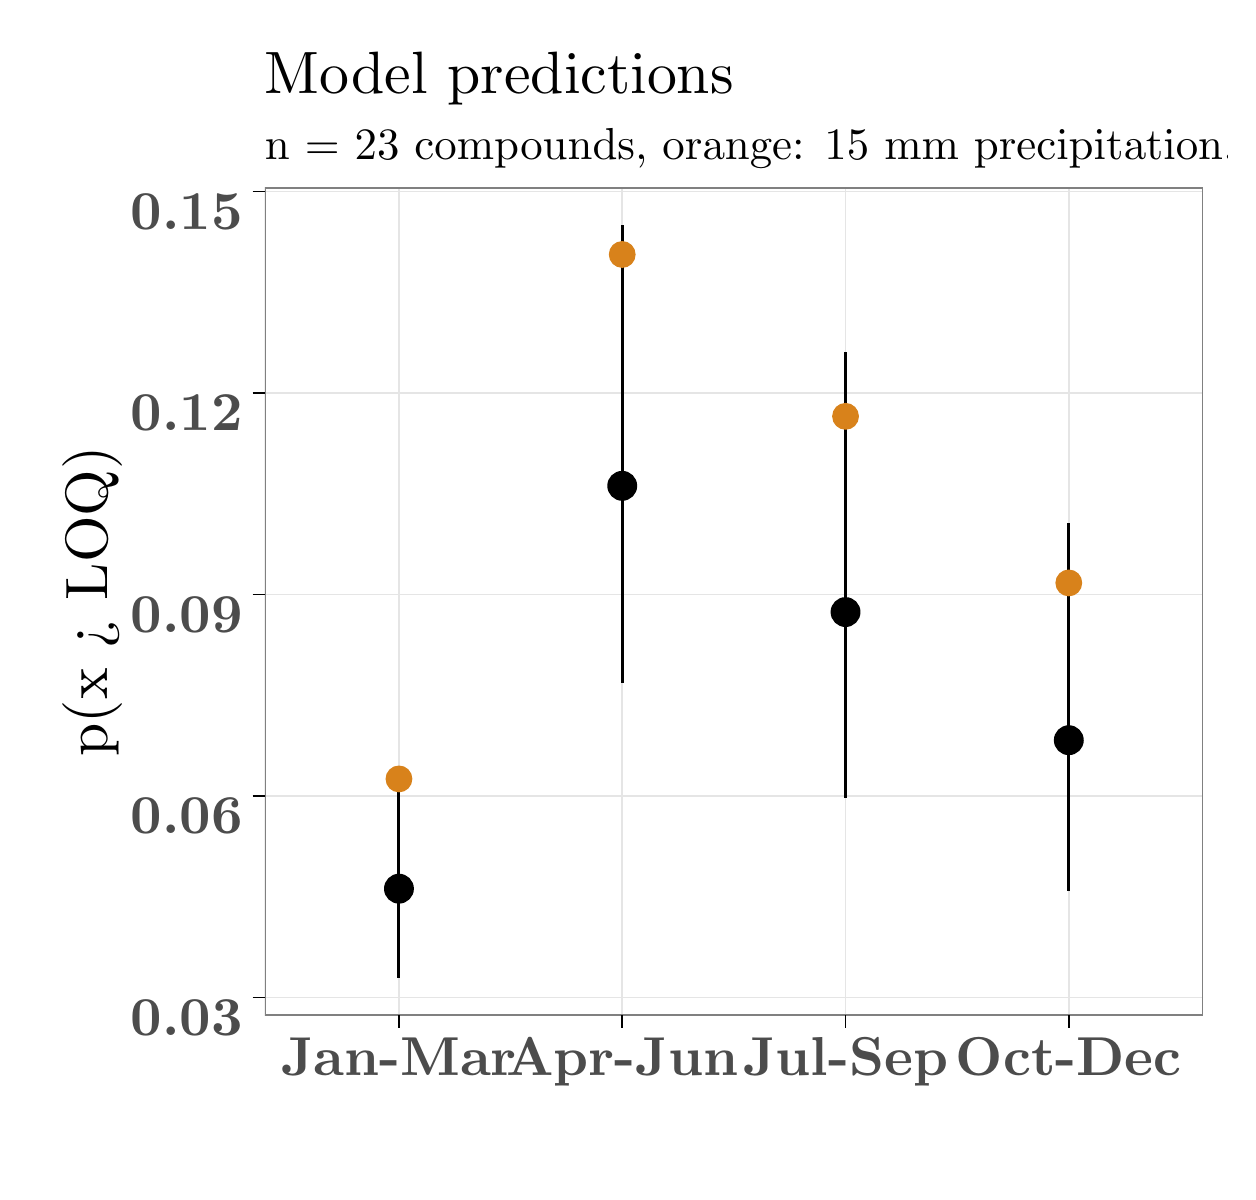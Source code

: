 % Created by tikzDevice version 0.10.1 on 2017-01-17 15:49:33
% !TEX encoding = UTF-8 Unicode
\begin{tikzpicture}[x=1pt,y=1pt]
\definecolor{fillColor}{RGB}{255,255,255}
\path[use as bounding box,fill=fillColor,fill opacity=0.00] (0,0) rectangle (433.62,413.29);
\begin{scope}
\path[clip] (  0.00,  0.00) rectangle (433.62,413.29);
\definecolor{drawColor}{RGB}{255,255,255}
\definecolor{fillColor}{RGB}{255,255,255}

\path[draw=drawColor,line width= 0.6pt,line join=round,line cap=round,fill=fillColor] (  0.00,  0.00) rectangle (433.62,413.29);
\end{scope}
\begin{scope}
\path[clip] ( 85.75, 56.44) rectangle (424.62,355.47);
\definecolor{fillColor}{RGB}{255,255,255}

\path[fill=fillColor] ( 85.75, 56.44) rectangle (424.62,355.47);
\definecolor{drawColor}{gray}{0.90}

\path[draw=drawColor,line width= 0.6pt,line join=round] ( 85.75, 62.90) --
	(424.62, 62.90);

\path[draw=drawColor,line width= 0.6pt,line join=round] ( 85.75,135.69) --
	(424.62,135.69);

\path[draw=drawColor,line width= 0.6pt,line join=round] ( 85.75,208.48) --
	(424.62,208.48);

\path[draw=drawColor,line width= 0.6pt,line join=round] ( 85.75,281.27) --
	(424.62,281.27);

\path[draw=drawColor,line width= 0.6pt,line join=round] ( 85.75,354.06) --
	(424.62,354.06);

\path[draw=drawColor,line width= 0.6pt,line join=round] (376.21, 56.44) --
	(376.21,355.47);

\path[draw=drawColor,line width= 0.6pt,line join=round] (295.53, 56.44) --
	(295.53,355.47);

\path[draw=drawColor,line width= 0.6pt,line join=round] (214.84, 56.44) --
	(214.84,355.47);

\path[draw=drawColor,line width= 0.6pt,line join=round] (134.16, 56.44) --
	(134.16,355.47);
\definecolor{drawColor}{RGB}{0,0,0}

\path[draw=drawColor,line width= 1.1pt,line join=round] (134.16, 70.03) -- (134.16,146.33);

\path[draw=drawColor,line width= 1.1pt,line join=round] (214.84,176.52) -- (214.84,341.88);

\path[draw=drawColor,line width= 1.1pt,line join=round] (295.53,135.00) -- (295.53,296.15);

\path[draw=drawColor,line width= 1.1pt,line join=round] (376.21,101.34) -- (376.21,234.15);
\definecolor{fillColor}{RGB}{0,0,0}

\path[draw=drawColor,line width= 0.8pt,line join=round,line cap=round,fill=fillColor] (134.16,102.16) circle (  5.00);

\path[draw=drawColor,line width= 0.8pt,line join=round,line cap=round,fill=fillColor] (214.84,247.73) circle (  5.00);

\path[draw=drawColor,line width= 0.8pt,line join=round,line cap=round,fill=fillColor] (295.53,202.12) circle (  5.00);

\path[draw=drawColor,line width= 0.8pt,line join=round,line cap=round,fill=fillColor] (376.21,155.82) circle (  5.00);
\definecolor{drawColor}{RGB}{216,130,27}
\definecolor{fillColor}{RGB}{216,130,27}

\path[draw=drawColor,line width= 0.4pt,line join=round,line cap=round,fill=fillColor] (134.16,141.82) circle (  4.64);

\path[draw=drawColor,line width= 0.4pt,line join=round,line cap=round,fill=fillColor] (214.84,331.33) circle (  4.64);

\path[draw=drawColor,line width= 0.4pt,line join=round,line cap=round,fill=fillColor] (295.53,272.84) circle (  4.64);

\path[draw=drawColor,line width= 0.4pt,line join=round,line cap=round,fill=fillColor] (376.21,212.65) circle (  4.64);
\definecolor{drawColor}{gray}{0.50}

\path[draw=drawColor,line width= 0.6pt,line join=round,line cap=round] ( 85.75, 56.44) rectangle (424.62,355.47);
\end{scope}
\begin{scope}
\path[clip] (  0.00,  0.00) rectangle (433.62,413.29);
\definecolor{drawColor}{gray}{0.30}

\node[text=drawColor,anchor=base east,inner sep=0pt, outer sep=0pt, scale=  1.98] at ( 77.65, 49.23) {\bfseries 0.03};

\node[text=drawColor,anchor=base east,inner sep=0pt, outer sep=0pt, scale=  1.98] at ( 77.65,122.03) {\bfseries 0.06};

\node[text=drawColor,anchor=base east,inner sep=0pt, outer sep=0pt, scale=  1.98] at ( 77.65,194.82) {\bfseries 0.09};

\node[text=drawColor,anchor=base east,inner sep=0pt, outer sep=0pt, scale=  1.98] at ( 77.65,267.61) {\bfseries 0.12};

\node[text=drawColor,anchor=base east,inner sep=0pt, outer sep=0pt, scale=  1.98] at ( 77.65,340.40) {\bfseries 0.15};
\end{scope}
\begin{scope}
\path[clip] (  0.00,  0.00) rectangle (433.62,413.29);
\definecolor{drawColor}{RGB}{0,0,0}

\path[draw=drawColor,line width= 0.6pt,line join=round] ( 81.25, 62.90) --
	( 85.75, 62.90);

\path[draw=drawColor,line width= 0.6pt,line join=round] ( 81.25,135.69) --
	( 85.75,135.69);

\path[draw=drawColor,line width= 0.6pt,line join=round] ( 81.25,208.48) --
	( 85.75,208.48);

\path[draw=drawColor,line width= 0.6pt,line join=round] ( 81.25,281.27) --
	( 85.75,281.27);

\path[draw=drawColor,line width= 0.6pt,line join=round] ( 81.25,354.06) --
	( 85.75,354.06);
\end{scope}
\begin{scope}
\path[clip] (  0.00,  0.00) rectangle (433.62,413.29);
\definecolor{drawColor}{RGB}{0,0,0}

\path[draw=drawColor,line width= 0.6pt,line join=round] (376.21, 51.94) --
	(376.21, 56.44);

\path[draw=drawColor,line width= 0.6pt,line join=round] (295.53, 51.94) --
	(295.53, 56.44);

\path[draw=drawColor,line width= 0.6pt,line join=round] (214.84, 51.94) --
	(214.84, 56.44);

\path[draw=drawColor,line width= 0.6pt,line join=round] (134.16, 51.94) --
	(134.16, 56.44);
\end{scope}
\begin{scope}
\path[clip] (  0.00,  0.00) rectangle (433.62,413.29);
\definecolor{drawColor}{gray}{0.30}

\node[text=drawColor,anchor=base,inner sep=0pt, outer sep=0pt, scale=  1.98] at (376.21, 34.68) {\bfseries Oct-Dec};

\node[text=drawColor,anchor=base,inner sep=0pt, outer sep=0pt, scale=  1.98] at (295.53, 34.68) {\bfseries Jul-Sep};

\node[text=drawColor,anchor=base,inner sep=0pt, outer sep=0pt, scale=  1.98] at (214.84, 34.68) {\bfseries Apr-Jun};

\node[text=drawColor,anchor=base,inner sep=0pt, outer sep=0pt, scale=  1.98] at (134.16, 34.68) {\bfseries Jan-Mar};
\end{scope}
\begin{scope}
\path[clip] (  0.00,  0.00) rectangle (433.62,413.29);
\definecolor{drawColor}{RGB}{0,0,0}

\node[text=drawColor,rotate= 90.00,anchor=base,inner sep=0pt, outer sep=0pt, scale=  2.16] at ( 28.73,205.96) {p(x > LOQ)};
\end{scope}
\begin{scope}
\path[clip] (  0.00,  0.00) rectangle (433.62,413.29);
\definecolor{drawColor}{RGB}{0,0,0}

\node[text=drawColor,anchor=base west,inner sep=0pt, outer sep=0pt, scale=  1.62] at ( 85.75,365.52) {n = 23 compounds, orange: 15 mm precipitation.};
\end{scope}
\begin{scope}
\path[clip] (  0.00,  0.00) rectangle (433.62,413.29);
\definecolor{drawColor}{RGB}{0,0,0}

\node[text=drawColor,anchor=base west,inner sep=0pt, outer sep=0pt, scale=  2.16] at ( 85.75,389.42) {Model predictions};
\end{scope}
\end{tikzpicture}
